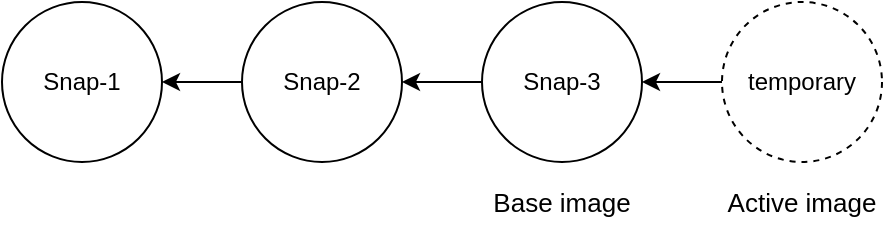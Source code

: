 <mxfile version="22.1.12" type="github">
  <diagram name="Page-1" id="ip2V91-t0S0FPxhZ_m5-">
    <mxGraphModel dx="875" dy="1151" grid="1" gridSize="10" guides="1" tooltips="1" connect="1" arrows="1" fold="1" page="1" pageScale="1" pageWidth="850" pageHeight="1100" math="0" shadow="0">
      <root>
        <mxCell id="0" />
        <mxCell id="1" parent="0" />
        <mxCell id="wI0rlVzmMDE5mdzokUml-1" value="Snap-1" style="ellipse;whiteSpace=wrap;html=1;aspect=fixed;" vertex="1" parent="1">
          <mxGeometry x="80" y="80" width="80" height="80" as="geometry" />
        </mxCell>
        <mxCell id="wI0rlVzmMDE5mdzokUml-5" value="" style="edgeStyle=orthogonalEdgeStyle;rounded=0;orthogonalLoop=1;jettySize=auto;html=1;" edge="1" parent="1" source="wI0rlVzmMDE5mdzokUml-2" target="wI0rlVzmMDE5mdzokUml-1">
          <mxGeometry relative="1" as="geometry" />
        </mxCell>
        <mxCell id="wI0rlVzmMDE5mdzokUml-2" value="Snap-2" style="ellipse;whiteSpace=wrap;html=1;aspect=fixed;" vertex="1" parent="1">
          <mxGeometry x="200" y="80" width="80" height="80" as="geometry" />
        </mxCell>
        <mxCell id="wI0rlVzmMDE5mdzokUml-4" value="" style="edgeStyle=orthogonalEdgeStyle;rounded=0;orthogonalLoop=1;jettySize=auto;html=1;" edge="1" parent="1" source="wI0rlVzmMDE5mdzokUml-3" target="wI0rlVzmMDE5mdzokUml-2">
          <mxGeometry relative="1" as="geometry" />
        </mxCell>
        <mxCell id="wI0rlVzmMDE5mdzokUml-3" value="Snap-3" style="ellipse;whiteSpace=wrap;html=1;aspect=fixed;" vertex="1" parent="1">
          <mxGeometry x="320" y="80" width="80" height="80" as="geometry" />
        </mxCell>
        <mxCell id="wI0rlVzmMDE5mdzokUml-9" value="&lt;font style=&quot;font-size: 13px;&quot;&gt;Base image&lt;/font&gt;" style="text;html=1;strokeColor=none;fillColor=none;align=center;verticalAlign=middle;whiteSpace=wrap;rounded=0;" vertex="1" parent="1">
          <mxGeometry x="320" y="160" width="80" height="40" as="geometry" />
        </mxCell>
        <mxCell id="wI0rlVzmMDE5mdzokUml-11" value="" style="edgeStyle=orthogonalEdgeStyle;rounded=0;orthogonalLoop=1;jettySize=auto;html=1;" edge="1" parent="1" source="wI0rlVzmMDE5mdzokUml-10" target="wI0rlVzmMDE5mdzokUml-3">
          <mxGeometry relative="1" as="geometry" />
        </mxCell>
        <mxCell id="wI0rlVzmMDE5mdzokUml-10" value="temporary" style="ellipse;whiteSpace=wrap;html=1;aspect=fixed;dashed=1;" vertex="1" parent="1">
          <mxGeometry x="440" y="80" width="80" height="80" as="geometry" />
        </mxCell>
        <mxCell id="wI0rlVzmMDE5mdzokUml-12" value="&lt;font style=&quot;font-size: 13px;&quot;&gt;Active image&lt;/font&gt;" style="text;html=1;strokeColor=none;fillColor=none;align=center;verticalAlign=middle;whiteSpace=wrap;rounded=0;" vertex="1" parent="1">
          <mxGeometry x="440" y="160" width="80" height="40" as="geometry" />
        </mxCell>
      </root>
    </mxGraphModel>
  </diagram>
</mxfile>
